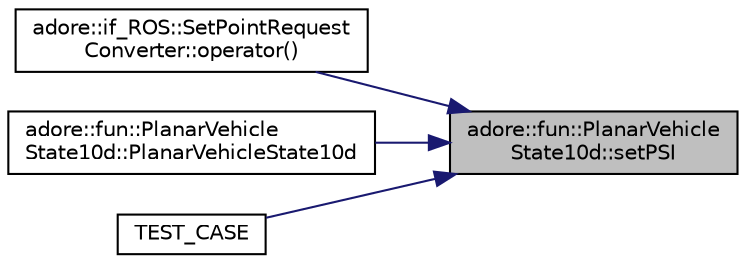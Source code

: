 digraph "adore::fun::PlanarVehicleState10d::setPSI"
{
 // LATEX_PDF_SIZE
  edge [fontname="Helvetica",fontsize="10",labelfontname="Helvetica",labelfontsize="10"];
  node [fontname="Helvetica",fontsize="10",shape=record];
  rankdir="RL";
  Node1 [label="adore::fun::PlanarVehicle\lState10d::setPSI",height=0.2,width=0.4,color="black", fillcolor="grey75", style="filled", fontcolor="black",tooltip=" "];
  Node1 -> Node2 [dir="back",color="midnightblue",fontsize="10",style="solid",fontname="Helvetica"];
  Node2 [label="adore::if_ROS::SetPointRequest\lConverter::operator()",height=0.2,width=0.4,color="black", fillcolor="white", style="filled",URL="$structadore_1_1if__ROS_1_1SetPointRequestConverter.html#a4bf07ee76378bf99e90090e993f93655",tooltip=" "];
  Node1 -> Node3 [dir="back",color="midnightblue",fontsize="10",style="solid",fontname="Helvetica"];
  Node3 [label="adore::fun::PlanarVehicle\lState10d::PlanarVehicleState10d",height=0.2,width=0.4,color="black", fillcolor="white", style="filled",URL="$structadore_1_1fun_1_1PlanarVehicleState10d.html#aacc5132529cd93444c06ec066a23df22",tooltip=" "];
  Node1 -> Node4 [dir="back",color="midnightblue",fontsize="10",style="solid",fontname="Helvetica"];
  Node4 [label="TEST_CASE",height=0.2,width=0.4,color="black", fillcolor="white", style="filled",URL="$test__setpointrequestswath_8cpp.html#af74c60edc79104c2531dc56cd9c9a3ef",tooltip=" "];
}
